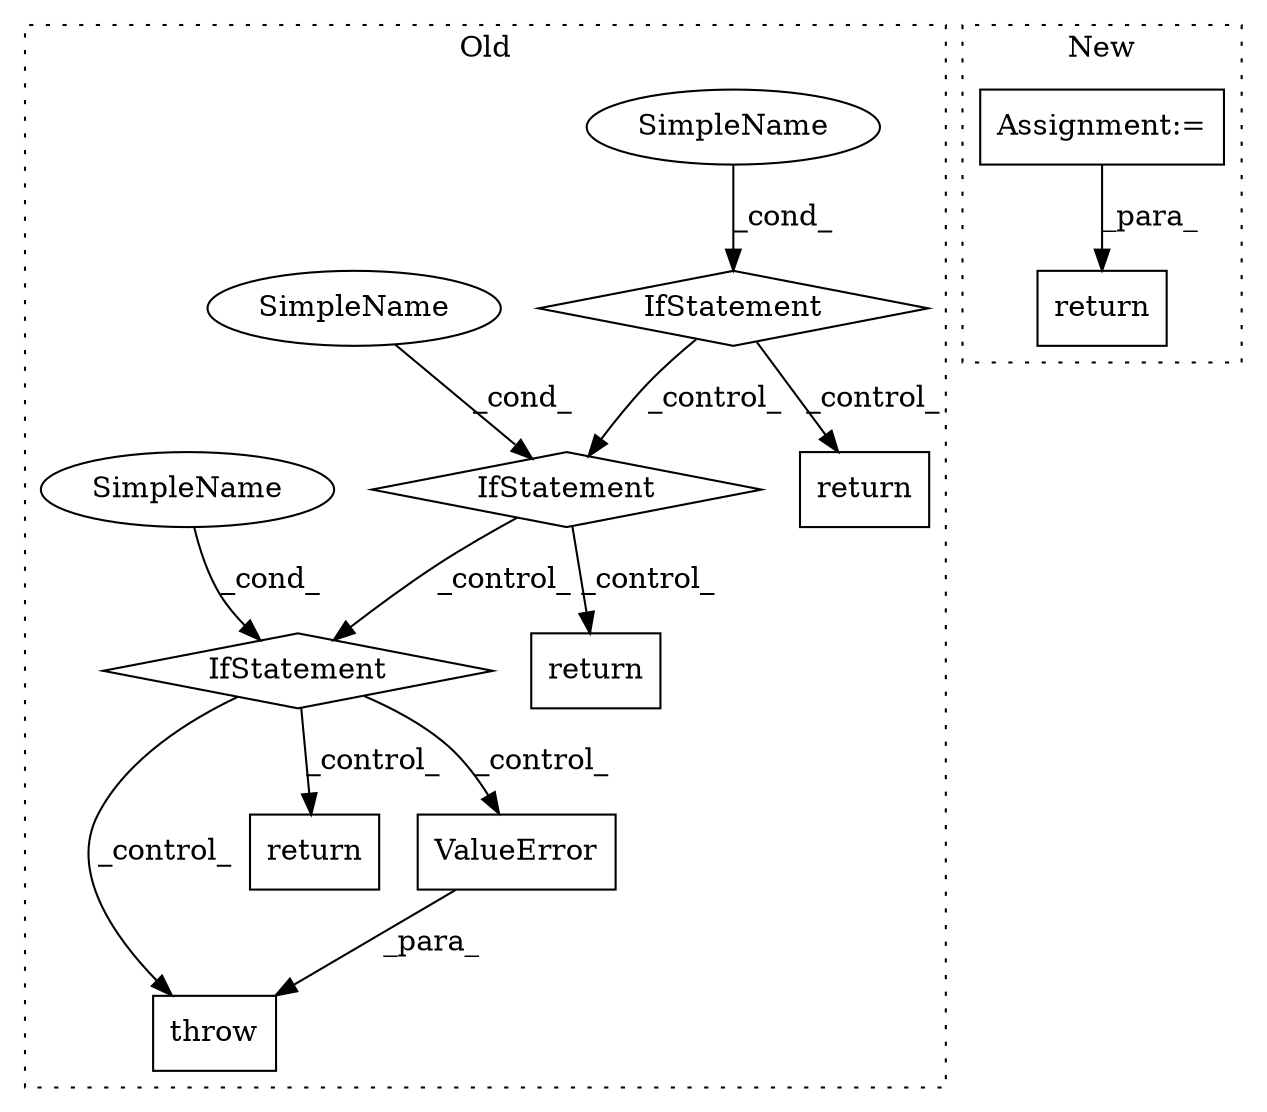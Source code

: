 digraph G {
subgraph cluster0 {
1 [label="throw" a="53" s="4832" l="6" shape="box"];
3 [label="IfStatement" a="25" s="4760,4819" l="10,3" shape="diamond"];
4 [label="SimpleName" a="42" s="" l="" shape="ellipse"];
5 [label="return" a="41" s="5108" l="7" shape="box"];
6 [label="ValueError" a="32" s="4838,4911" l="11,1" shape="box"];
7 [label="SimpleName" a="42" s="" l="" shape="ellipse"];
8 [label="IfStatement" a="25" s="4602,4638" l="4,2" shape="diamond"];
9 [label="return" a="41" s="4648" l="7" shape="box"];
10 [label="IfStatement" a="25" s="4712,4750" l="4,2" shape="diamond"];
11 [label="return" a="41" s="5140" l="7" shape="box"];
12 [label="SimpleName" a="42" s="" l="" shape="ellipse"];
label = "Old";
style="dotted";
}
subgraph cluster1 {
2 [label="return" a="41" s="5052" l="7" shape="box"];
13 [label="Assignment:=" a="7" s="4801" l="4" shape="box"];
label = "New";
style="dotted";
}
3 -> 1 [label="_control_"];
3 -> 6 [label="_control_"];
3 -> 5 [label="_control_"];
4 -> 3 [label="_cond_"];
6 -> 1 [label="_para_"];
7 -> 10 [label="_cond_"];
8 -> 9 [label="_control_"];
8 -> 10 [label="_control_"];
10 -> 11 [label="_control_"];
10 -> 3 [label="_control_"];
12 -> 8 [label="_cond_"];
13 -> 2 [label="_para_"];
}